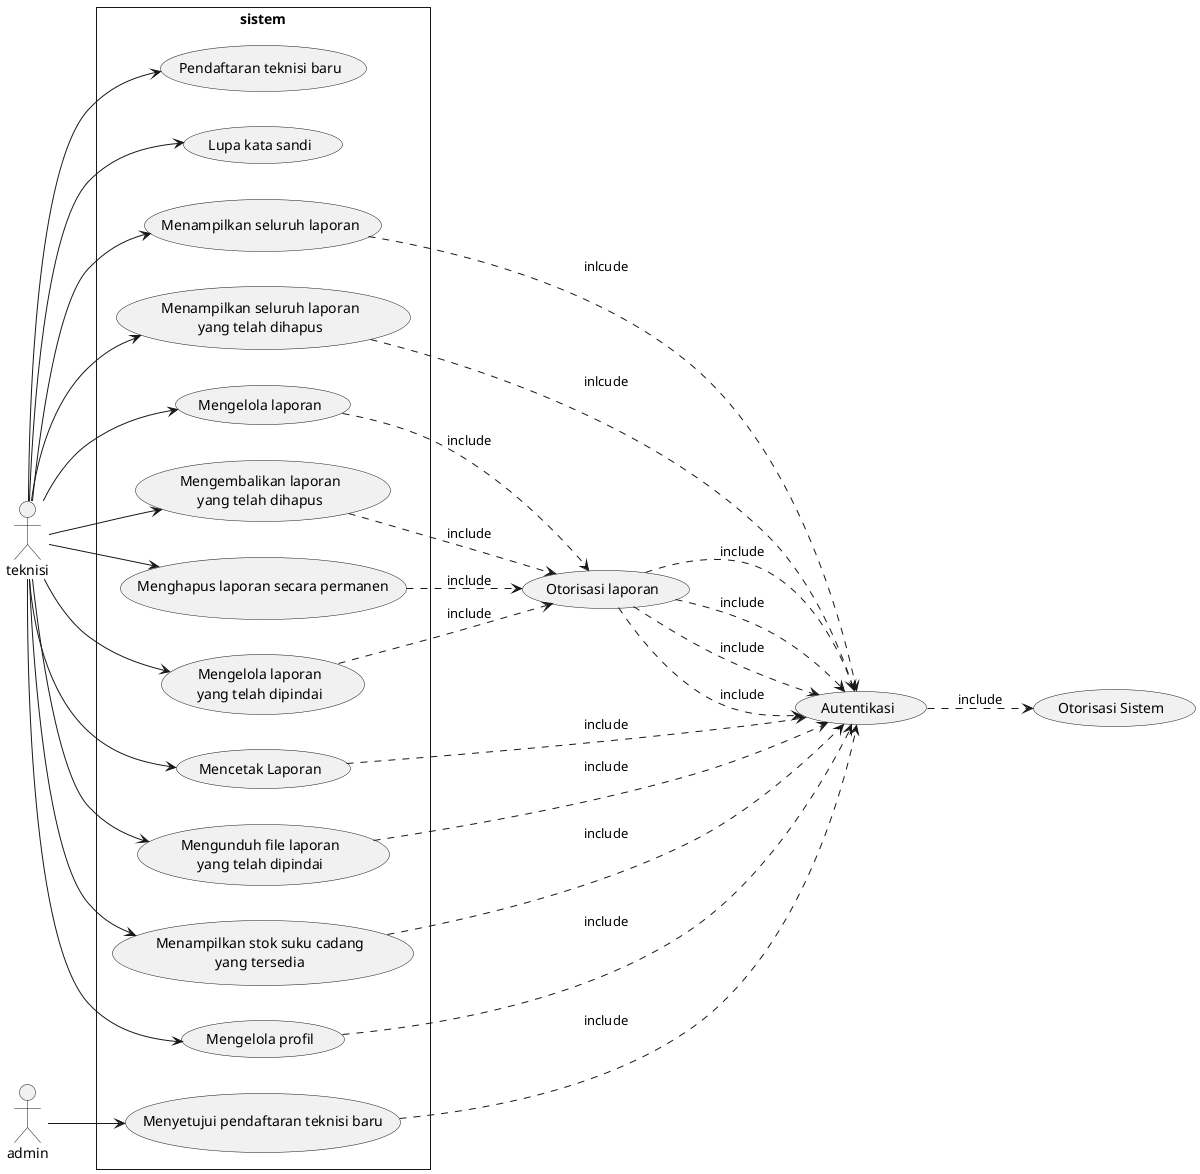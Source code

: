 @startuml usecase

skinparam Style strictuml
left to right direction

actor teknisi
actor admin

usecase Autentikasi as authn
authn ..> (Otorisasi Sistem) : include

usecase (Otorisasi laporan) as authz

rectangle sistem {

    usecase (Pendaftaran teknisi baru) as register
    teknisi --> register

    usecase (Lupa kata sandi) as forget
    teknisi --> forget

    usecase (Menampilkan seluruh laporan) as viewAll
    teknisi --> viewAll
    viewAll ..> authn : inlcude

    usecase (Menampilkan seluruh laporan\nyang telah dihapus) as trash
    teknisi --> trash
    trash ..> authn : inlcude

    usecase (Mengelola laporan) as report
    teknisi --> report
    report ..> authz : include
    authz ..> authn : include

    usecase (Mengembalikan laporan\nyang telah dihapus) as restore
    teknisi --> restore
    restore ..> authz : include
    authz ..> authn : include

    usecase (Menghapus laporan secara permanen) as permaDel
    teknisi --> permaDel
    permaDel ..> authz : include
    authz ..> authn : include

    usecase (Mengelola laporan\nyang telah dipindai) as scanned
    teknisi --> scanned
    scanned ..> authz : include
    authz ..> authn : include

    usecase (Mencetak Laporan) as print
    teknisi --> print
    print ..> authn : include

    usecase (Mengunduh file laporan\nyang telah dipindai) as download
    teknisi --> download
    download ..> authn : include
    
    usecase (Menampilkan stok suku cadang\nyang tersedia) as stock
    teknisi --> stock
    stock ..> authn : include

    usecase (Mengelola profil) as profile
    teknisi --> profile
    profile ..> authn : include

    usecase (Menyetujui pendaftaran teknisi baru) as approve
    admin --> approve
    approve ..> authn : include

}

@enduml